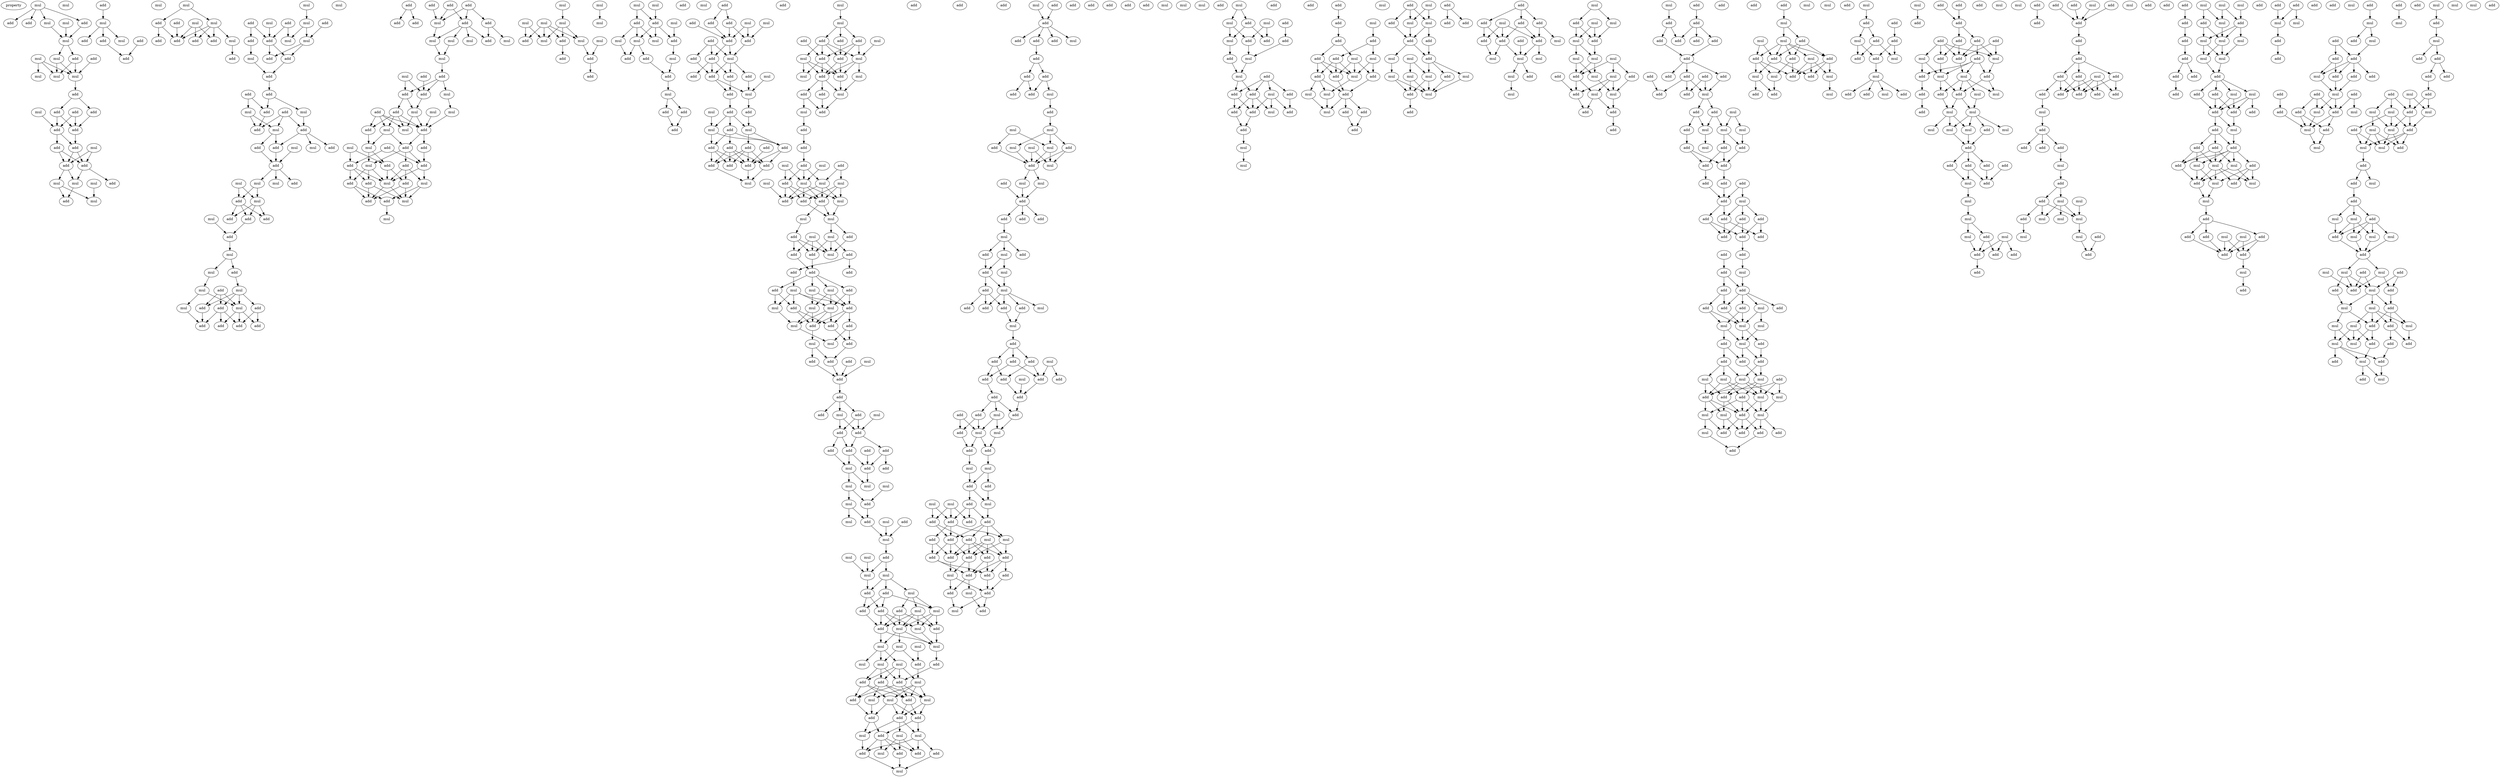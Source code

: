 digraph {
    node [fontcolor=black]
    property [mul=2,lf=1.9]
    0 [ label = mul ];
    1 [ label = add ];
    2 [ label = mul ];
    3 [ label = add ];
    4 [ label = add ];
    5 [ label = mul ];
    6 [ label = mul ];
    7 [ label = mul ];
    8 [ label = add ];
    9 [ label = mul ];
    10 [ label = add ];
    11 [ label = mul ];
    12 [ label = mul ];
    13 [ label = mul ];
    14 [ label = add ];
    15 [ label = add ];
    16 [ label = add ];
    17 [ label = add ];
    18 [ label = mul ];
    19 [ label = add ];
    20 [ label = add ];
    21 [ label = add ];
    22 [ label = add ];
    23 [ label = mul ];
    24 [ label = add ];
    25 [ label = add ];
    26 [ label = add ];
    27 [ label = mul ];
    28 [ label = mul ];
    29 [ label = mul ];
    30 [ label = mul ];
    31 [ label = add ];
    32 [ label = add ];
    33 [ label = mul ];
    34 [ label = mul ];
    35 [ label = mul ];
    36 [ label = add ];
    37 [ label = add ];
    38 [ label = add ];
    39 [ label = mul ];
    40 [ label = add ];
    41 [ label = mul ];
    42 [ label = add ];
    43 [ label = add ];
    44 [ label = mul ];
    45 [ label = mul ];
    46 [ label = add ];
    47 [ label = add ];
    48 [ label = mul ];
    49 [ label = add ];
    50 [ label = add ];
    51 [ label = add ];
    52 [ label = mul ];
    53 [ label = add ];
    54 [ label = mul ];
    55 [ label = add ];
    56 [ label = add ];
    57 [ label = mul ];
    58 [ label = mul ];
    59 [ label = add ];
    60 [ label = mul ];
    61 [ label = add ];
    62 [ label = mul ];
    63 [ label = add ];
    64 [ label = add ];
    65 [ label = add ];
    66 [ label = add ];
    67 [ label = add ];
    68 [ label = mul ];
    69 [ label = mul ];
    70 [ label = add ];
    71 [ label = mul ];
    72 [ label = add ];
    73 [ label = add ];
    74 [ label = add ];
    75 [ label = mul ];
    76 [ label = add ];
    77 [ label = add ];
    78 [ label = mul ];
    79 [ label = add ];
    80 [ label = mul ];
    81 [ label = add ];
    82 [ label = mul ];
    83 [ label = mul ];
    84 [ label = mul ];
    85 [ label = add ];
    86 [ label = add ];
    87 [ label = mul ];
    88 [ label = mul ];
    89 [ label = add ];
    90 [ label = add ];
    91 [ label = add ];
    92 [ label = add ];
    93 [ label = mul ];
    94 [ label = mul ];
    95 [ label = add ];
    96 [ label = mul ];
    97 [ label = add ];
    98 [ label = mul ];
    99 [ label = add ];
    100 [ label = add ];
    101 [ label = mul ];
    102 [ label = mul ];
    103 [ label = add ];
    104 [ label = add ];
    105 [ label = add ];
    106 [ label = add ];
    107 [ label = add ];
    108 [ label = add ];
    109 [ label = add ];
    110 [ label = add ];
    111 [ label = add ];
    112 [ label = add ];
    113 [ label = add ];
    114 [ label = add ];
    115 [ label = mul ];
    116 [ label = add ];
    117 [ label = mul ];
    118 [ label = add ];
    119 [ label = mul ];
    120 [ label = mul ];
    121 [ label = mul ];
    122 [ label = mul ];
    123 [ label = add ];
    124 [ label = mul ];
    125 [ label = add ];
    126 [ label = mul ];
    127 [ label = add ];
    128 [ label = add ];
    129 [ label = mul ];
    130 [ label = mul ];
    131 [ label = add ];
    132 [ label = add ];
    133 [ label = mul ];
    134 [ label = mul ];
    135 [ label = add ];
    136 [ label = mul ];
    137 [ label = add ];
    138 [ label = add ];
    139 [ label = mul ];
    140 [ label = add ];
    141 [ label = mul ];
    142 [ label = add ];
    143 [ label = add ];
    144 [ label = add ];
    145 [ label = mul ];
    146 [ label = add ];
    147 [ label = add ];
    148 [ label = add ];
    149 [ label = add ];
    150 [ label = mul ];
    151 [ label = mul ];
    152 [ label = add ];
    153 [ label = add ];
    154 [ label = mul ];
    155 [ label = add ];
    156 [ label = mul ];
    157 [ label = mul ];
    158 [ label = mul ];
    159 [ label = mul ];
    160 [ label = mul ];
    161 [ label = mul ];
    162 [ label = mul ];
    163 [ label = add ];
    164 [ label = add ];
    165 [ label = mul ];
    166 [ label = add ];
    167 [ label = add ];
    168 [ label = add ];
    169 [ label = mul ];
    170 [ label = mul ];
    171 [ label = mul ];
    172 [ label = mul ];
    173 [ label = add ];
    174 [ label = add ];
    175 [ label = mul ];
    176 [ label = mul ];
    177 [ label = add ];
    178 [ label = mul ];
    179 [ label = mul ];
    180 [ label = mul ];
    181 [ label = add ];
    182 [ label = add ];
    183 [ label = add ];
    184 [ label = mul ];
    185 [ label = add ];
    186 [ label = add ];
    187 [ label = mul ];
    188 [ label = add ];
    189 [ label = add ];
    190 [ label = add ];
    191 [ label = add ];
    192 [ label = mul ];
    193 [ label = add ];
    194 [ label = mul ];
    195 [ label = add ];
    196 [ label = add ];
    197 [ label = add ];
    198 [ label = add ];
    199 [ label = mul ];
    200 [ label = add ];
    201 [ label = add ];
    202 [ label = add ];
    203 [ label = mul ];
    204 [ label = add ];
    205 [ label = add ];
    206 [ label = add ];
    207 [ label = add ];
    208 [ label = mul ];
    209 [ label = add ];
    210 [ label = add ];
    211 [ label = mul ];
    212 [ label = add ];
    213 [ label = add ];
    214 [ label = mul ];
    215 [ label = mul ];
    216 [ label = add ];
    217 [ label = add ];
    218 [ label = add ];
    219 [ label = add ];
    220 [ label = add ];
    221 [ label = add ];
    222 [ label = add ];
    223 [ label = add ];
    224 [ label = add ];
    225 [ label = mul ];
    226 [ label = mul ];
    227 [ label = mul ];
    228 [ label = add ];
    229 [ label = add ];
    230 [ label = add ];
    231 [ label = add ];
    232 [ label = mul ];
    233 [ label = mul ];
    234 [ label = mul ];
    235 [ label = add ];
    236 [ label = add ];
    237 [ label = add ];
    238 [ label = mul ];
    239 [ label = add ];
    240 [ label = mul ];
    241 [ label = mul ];
    242 [ label = add ];
    243 [ label = add ];
    244 [ label = add ];
    245 [ label = mul ];
    246 [ label = add ];
    247 [ label = add ];
    248 [ label = add ];
    249 [ label = mul ];
    250 [ label = add ];
    251 [ label = mul ];
    252 [ label = add ];
    253 [ label = mul ];
    254 [ label = mul ];
    255 [ label = mul ];
    256 [ label = mul ];
    257 [ label = add ];
    258 [ label = mul ];
    259 [ label = add ];
    260 [ label = add ];
    261 [ label = mul ];
    262 [ label = mul ];
    263 [ label = add ];
    264 [ label = mul ];
    265 [ label = add ];
    266 [ label = mul ];
    267 [ label = add ];
    268 [ label = mul ];
    269 [ label = add ];
    270 [ label = add ];
    271 [ label = add ];
    272 [ label = add ];
    273 [ label = add ];
    274 [ label = add ];
    275 [ label = mul ];
    276 [ label = add ];
    277 [ label = mul ];
    278 [ label = mul ];
    279 [ label = mul ];
    280 [ label = mul ];
    281 [ label = mul ];
    282 [ label = add ];
    283 [ label = add ];
    284 [ label = mul ];
    285 [ label = add ];
    286 [ label = add ];
    287 [ label = add ];
    288 [ label = mul ];
    289 [ label = mul ];
    290 [ label = add ];
    291 [ label = add ];
    292 [ label = add ];
    293 [ label = add ];
    294 [ label = mul ];
    295 [ label = add ];
    296 [ label = add ];
    297 [ label = add ];
    298 [ label = add ];
    299 [ label = mul ];
    300 [ label = add ];
    301 [ label = mul ];
    302 [ label = add ];
    303 [ label = add ];
    304 [ label = add ];
    305 [ label = add ];
    306 [ label = add ];
    307 [ label = add ];
    308 [ label = add ];
    309 [ label = add ];
    310 [ label = mul ];
    311 [ label = add ];
    312 [ label = mul ];
    313 [ label = mul ];
    314 [ label = mul ];
    315 [ label = mul ];
    316 [ label = add ];
    317 [ label = mul ];
    318 [ label = mul ];
    319 [ label = add ];
    320 [ label = add ];
    321 [ label = mul ];
    322 [ label = mul ];
    323 [ label = add ];
    324 [ label = mul ];
    325 [ label = add ];
    326 [ label = mul ];
    327 [ label = mul ];
    328 [ label = mul ];
    329 [ label = add ];
    330 [ label = add ];
    331 [ label = mul ];
    332 [ label = mul ];
    333 [ label = add ];
    334 [ label = add ];
    335 [ label = add ];
    336 [ label = add ];
    337 [ label = mul ];
    338 [ label = add ];
    339 [ label = mul ];
    340 [ label = mul ];
    341 [ label = mul ];
    342 [ label = mul ];
    343 [ label = mul ];
    344 [ label = mul ];
    345 [ label = add ];
    346 [ label = mul ];
    347 [ label = mul ];
    348 [ label = add ];
    349 [ label = add ];
    350 [ label = add ];
    351 [ label = add ];
    352 [ label = mul ];
    353 [ label = mul ];
    354 [ label = add ];
    355 [ label = mul ];
    356 [ label = add ];
    357 [ label = mul ];
    358 [ label = add ];
    359 [ label = add ];
    360 [ label = add ];
    361 [ label = mul ];
    362 [ label = mul ];
    363 [ label = mul ];
    364 [ label = add ];
    365 [ label = add ];
    366 [ label = add ];
    367 [ label = add ];
    368 [ label = mul ];
    369 [ label = add ];
    370 [ label = mul ];
    371 [ label = mul ];
    372 [ label = add ];
    373 [ label = add ];
    374 [ label = add ];
    375 [ label = add ];
    376 [ label = add ];
    377 [ label = add ];
    378 [ label = add ];
    379 [ label = add ];
    380 [ label = add ];
    381 [ label = mul ];
    382 [ label = add ];
    383 [ label = add ];
    384 [ label = add ];
    385 [ label = add ];
    386 [ label = add ];
    387 [ label = mul ];
    388 [ label = add ];
    389 [ label = add ];
    390 [ label = mul ];
    391 [ label = mul ];
    392 [ label = mul ];
    393 [ label = add ];
    394 [ label = add ];
    395 [ label = mul ];
    396 [ label = mul ];
    397 [ label = mul ];
    398 [ label = add ];
    399 [ label = add ];
    400 [ label = mul ];
    401 [ label = mul ];
    402 [ label = add ];
    403 [ label = add ];
    404 [ label = add ];
    405 [ label = add ];
    406 [ label = mul ];
    407 [ label = mul ];
    408 [ label = mul ];
    409 [ label = add ];
    410 [ label = mul ];
    411 [ label = add ];
    412 [ label = add ];
    413 [ label = mul ];
    414 [ label = add ];
    415 [ label = mul ];
    416 [ label = mul ];
    417 [ label = add ];
    418 [ label = add ];
    419 [ label = add ];
    420 [ label = add ];
    421 [ label = mul ];
    422 [ label = add ];
    423 [ label = mul ];
    424 [ label = add ];
    425 [ label = add ];
    426 [ label = add ];
    427 [ label = add ];
    428 [ label = add ];
    429 [ label = mul ];
    430 [ label = add ];
    431 [ label = add ];
    432 [ label = add ];
    433 [ label = add ];
    434 [ label = add ];
    435 [ label = add ];
    436 [ label = add ];
    437 [ label = mul ];
    438 [ label = mul ];
    439 [ label = add ];
    440 [ label = mul ];
    441 [ label = add ];
    442 [ label = add ];
    443 [ label = mul ];
    444 [ label = mul ];
    445 [ label = mul ];
    446 [ label = add ];
    447 [ label = add ];
    448 [ label = add ];
    449 [ label = mul ];
    450 [ label = add ];
    451 [ label = mul ];
    452 [ label = mul ];
    453 [ label = add ];
    454 [ label = add ];
    455 [ label = add ];
    456 [ label = add ];
    457 [ label = add ];
    458 [ label = mul ];
    459 [ label = mul ];
    460 [ label = add ];
    461 [ label = add ];
    462 [ label = add ];
    463 [ label = add ];
    464 [ label = add ];
    465 [ label = add ];
    466 [ label = add ];
    467 [ label = add ];
    468 [ label = mul ];
    469 [ label = add ];
    470 [ label = add ];
    471 [ label = add ];
    472 [ label = add ];
    473 [ label = mul ];
    474 [ label = mul ];
    475 [ label = add ];
    476 [ label = mul ];
    477 [ label = mul ];
    478 [ label = mul ];
    479 [ label = add ];
    480 [ label = add ];
    481 [ label = add ];
    482 [ label = add ];
    483 [ label = add ];
    484 [ label = add ];
    485 [ label = mul ];
    486 [ label = add ];
    487 [ label = mul ];
    488 [ label = add ];
    489 [ label = mul ];
    490 [ label = add ];
    491 [ label = mul ];
    492 [ label = add ];
    493 [ label = add ];
    494 [ label = mul ];
    495 [ label = add ];
    496 [ label = add ];
    497 [ label = add ];
    498 [ label = add ];
    499 [ label = mul ];
    500 [ label = add ];
    501 [ label = mul ];
    502 [ label = add ];
    503 [ label = mul ];
    504 [ label = mul ];
    505 [ label = add ];
    506 [ label = add ];
    507 [ label = add ];
    508 [ label = mul ];
    509 [ label = mul ];
    510 [ label = add ];
    511 [ label = add ];
    512 [ label = mul ];
    513 [ label = add ];
    514 [ label = add ];
    515 [ label = add ];
    516 [ label = add ];
    517 [ label = mul ];
    518 [ label = mul ];
    519 [ label = add ];
    520 [ label = mul ];
    521 [ label = add ];
    522 [ label = add ];
    523 [ label = mul ];
    524 [ label = add ];
    525 [ label = mul ];
    526 [ label = mul ];
    527 [ label = add ];
    528 [ label = add ];
    529 [ label = add ];
    530 [ label = mul ];
    531 [ label = add ];
    532 [ label = mul ];
    533 [ label = mul ];
    534 [ label = add ];
    535 [ label = mul ];
    536 [ label = mul ];
    537 [ label = mul ];
    538 [ label = add ];
    539 [ label = mul ];
    540 [ label = add ];
    541 [ label = add ];
    542 [ label = add ];
    543 [ label = add ];
    544 [ label = add ];
    545 [ label = add ];
    546 [ label = mul ];
    547 [ label = add ];
    548 [ label = add ];
    549 [ label = add ];
    550 [ label = mul ];
    551 [ label = add ];
    552 [ label = add ];
    553 [ label = add ];
    554 [ label = mul ];
    555 [ label = mul ];
    556 [ label = mul ];
    557 [ label = mul ];
    558 [ label = add ];
    559 [ label = mul ];
    560 [ label = mul ];
    561 [ label = add ];
    562 [ label = mul ];
    563 [ label = mul ];
    564 [ label = mul ];
    565 [ label = add ];
    566 [ label = mul ];
    567 [ label = mul ];
    568 [ label = mul ];
    569 [ label = add ];
    570 [ label = mul ];
    571 [ label = mul ];
    572 [ label = add ];
    573 [ label = add ];
    574 [ label = add ];
    575 [ label = mul ];
    576 [ label = mul ];
    577 [ label = add ];
    578 [ label = add ];
    579 [ label = add ];
    580 [ label = mul ];
    581 [ label = add ];
    582 [ label = add ];
    583 [ label = add ];
    584 [ label = add ];
    585 [ label = add ];
    586 [ label = add ];
    587 [ label = add ];
    588 [ label = add ];
    589 [ label = add ];
    590 [ label = add ];
    591 [ label = add ];
    592 [ label = add ];
    593 [ label = add ];
    594 [ label = add ];
    595 [ label = add ];
    596 [ label = mul ];
    597 [ label = add ];
    598 [ label = add ];
    599 [ label = mul ];
    600 [ label = add ];
    601 [ label = mul ];
    602 [ label = add ];
    603 [ label = mul ];
    604 [ label = mul ];
    605 [ label = add ];
    606 [ label = add ];
    607 [ label = add ];
    608 [ label = mul ];
    609 [ label = add ];
    610 [ label = add ];
    611 [ label = add ];
    612 [ label = add ];
    613 [ label = add ];
    614 [ label = add ];
    615 [ label = mul ];
    616 [ label = add ];
    617 [ label = add ];
    618 [ label = add ];
    619 [ label = add ];
    620 [ label = add ];
    621 [ label = add ];
    622 [ label = add ];
    623 [ label = add ];
    624 [ label = add ];
    625 [ label = add ];
    626 [ label = mul ];
    627 [ label = add ];
    628 [ label = add ];
    629 [ label = add ];
    630 [ label = add ];
    631 [ label = add ];
    632 [ label = mul ];
    633 [ label = add ];
    634 [ label = add ];
    635 [ label = mul ];
    636 [ label = mul ];
    637 [ label = mul ];
    638 [ label = add ];
    639 [ label = mul ];
    640 [ label = add ];
    641 [ label = add ];
    642 [ label = add ];
    643 [ label = add ];
    644 [ label = mul ];
    645 [ label = mul ];
    646 [ label = add ];
    647 [ label = mul ];
    648 [ label = mul ];
    649 [ label = add ];
    650 [ label = add ];
    651 [ label = mul ];
    652 [ label = mul ];
    653 [ label = add ];
    654 [ label = mul ];
    655 [ label = add ];
    656 [ label = mul ];
    657 [ label = mul ];
    658 [ label = add ];
    659 [ label = add ];
    660 [ label = add ];
    661 [ label = mul ];
    662 [ label = add ];
    663 [ label = add ];
    664 [ label = add ];
    665 [ label = mul ];
    666 [ label = mul ];
    667 [ label = mul ];
    668 [ label = mul ];
    669 [ label = mul ];
    670 [ label = add ];
    671 [ label = add ];
    672 [ label = mul ];
    673 [ label = add ];
    674 [ label = add ];
    675 [ label = add ];
    676 [ label = mul ];
    677 [ label = add ];
    678 [ label = mul ];
    679 [ label = add ];
    680 [ label = mul ];
    681 [ label = add ];
    682 [ label = mul ];
    683 [ label = add ];
    684 [ label = add ];
    685 [ label = mul ];
    686 [ label = add ];
    687 [ label = add ];
    688 [ label = add ];
    689 [ label = mul ];
    690 [ label = add ];
    691 [ label = add ];
    692 [ label = mul ];
    693 [ label = add ];
    694 [ label = mul ];
    695 [ label = add ];
    696 [ label = add ];
    697 [ label = mul ];
    698 [ label = add ];
    699 [ label = mul ];
    700 [ label = add ];
    701 [ label = add ];
    702 [ label = add ];
    703 [ label = add ];
    704 [ label = add ];
    705 [ label = add ];
    706 [ label = add ];
    707 [ label = add ];
    708 [ label = mul ];
    709 [ label = add ];
    710 [ label = add ];
    711 [ label = mul ];
    712 [ label = add ];
    713 [ label = mul ];
    714 [ label = add ];
    715 [ label = add ];
    716 [ label = mul ];
    717 [ label = add ];
    718 [ label = add ];
    719 [ label = add ];
    720 [ label = mul ];
    721 [ label = mul ];
    722 [ label = mul ];
    723 [ label = mul ];
    724 [ label = add ];
    725 [ label = mul ];
    726 [ label = add ];
    727 [ label = mul ];
    728 [ label = mul ];
    729 [ label = mul ];
    730 [ label = add ];
    731 [ label = add ];
    732 [ label = add ];
    733 [ label = add ];
    734 [ label = add ];
    735 [ label = mul ];
    736 [ label = add ];
    737 [ label = mul ];
    738 [ label = add ];
    739 [ label = mul ];
    740 [ label = mul ];
    741 [ label = mul ];
    742 [ label = add ];
    743 [ label = mul ];
    744 [ label = add ];
    745 [ label = add ];
    746 [ label = add ];
    747 [ label = add ];
    748 [ label = mul ];
    749 [ label = add ];
    750 [ label = add ];
    751 [ label = add ];
    752 [ label = mul ];
    753 [ label = add ];
    754 [ label = add ];
    755 [ label = add ];
    756 [ label = add ];
    757 [ label = mul ];
    758 [ label = add ];
    759 [ label = add ];
    760 [ label = mul ];
    761 [ label = add ];
    762 [ label = add ];
    763 [ label = add ];
    764 [ label = add ];
    765 [ label = add ];
    766 [ label = add ];
    767 [ label = add ];
    768 [ label = add ];
    769 [ label = mul ];
    770 [ label = add ];
    771 [ label = add ];
    772 [ label = add ];
    773 [ label = add ];
    774 [ label = mul ];
    775 [ label = add ];
    776 [ label = add ];
    777 [ label = mul ];
    778 [ label = mul ];
    779 [ label = add ];
    780 [ label = add ];
    781 [ label = mul ];
    782 [ label = mul ];
    783 [ label = mul ];
    784 [ label = add ];
    785 [ label = mul ];
    786 [ label = mul ];
    787 [ label = add ];
    788 [ label = add ];
    789 [ label = add ];
    790 [ label = add ];
    791 [ label = add ];
    792 [ label = add ];
    793 [ label = add ];
    794 [ label = mul ];
    795 [ label = mul ];
    796 [ label = mul ];
    797 [ label = add ];
    798 [ label = add ];
    799 [ label = mul ];
    800 [ label = add ];
    801 [ label = mul ];
    802 [ label = mul ];
    803 [ label = mul ];
    804 [ label = mul ];
    805 [ label = mul ];
    806 [ label = add ];
    807 [ label = add ];
    808 [ label = add ];
    809 [ label = add ];
    810 [ label = mul ];
    811 [ label = mul ];
    812 [ label = add ];
    813 [ label = add ];
    814 [ label = add ];
    815 [ label = add ];
    816 [ label = mul ];
    817 [ label = add ];
    818 [ label = add ];
    819 [ label = add ];
    820 [ label = mul ];
    821 [ label = add ];
    822 [ label = add ];
    823 [ label = mul ];
    824 [ label = mul ];
    825 [ label = mul ];
    826 [ label = add ];
    827 [ label = mul ];
    828 [ label = add ];
    829 [ label = mul ];
    830 [ label = add ];
    831 [ label = add ];
    832 [ label = add ];
    833 [ label = add ];
    834 [ label = mul ];
    835 [ label = mul ];
    836 [ label = add ];
    837 [ label = add ];
    838 [ label = add ];
    839 [ label = add ];
    840 [ label = mul ];
    841 [ label = mul ];
    842 [ label = add ];
    843 [ label = mul ];
    844 [ label = add ];
    845 [ label = add ];
    846 [ label = add ];
    847 [ label = add ];
    848 [ label = mul ];
    849 [ label = add ];
    850 [ label = mul ];
    851 [ label = mul ];
    852 [ label = add ];
    853 [ label = add ];
    854 [ label = add ];
    855 [ label = mul ];
    856 [ label = add ];
    857 [ label = add ];
    858 [ label = add ];
    859 [ label = mul ];
    860 [ label = add ];
    861 [ label = add ];
    862 [ label = mul ];
    863 [ label = add ];
    864 [ label = add ];
    865 [ label = add ];
    866 [ label = mul ];
    867 [ label = add ];
    868 [ label = add ];
    869 [ label = mul ];
    870 [ label = add ];
    871 [ label = mul ];
    872 [ label = add ];
    873 [ label = add ];
    874 [ label = mul ];
    875 [ label = mul ];
    876 [ label = mul ];
    877 [ label = add ];
    878 [ label = mul ];
    879 [ label = add ];
    880 [ label = mul ];
    881 [ label = add ];
    882 [ label = add ];
    883 [ label = add ];
    884 [ label = add ];
    885 [ label = mul ];
    886 [ label = add ];
    887 [ label = add ];
    888 [ label = mul ];
    889 [ label = mul ];
    890 [ label = mul ];
    891 [ label = add ];
    892 [ label = mul ];
    893 [ label = add ];
    894 [ label = mul ];
    895 [ label = add ];
    896 [ label = mul ];
    897 [ label = mul ];
    898 [ label = add ];
    899 [ label = add ];
    900 [ label = add ];
    901 [ label = mul ];
    902 [ label = add ];
    903 [ label = add ];
    904 [ label = mul ];
    905 [ label = mul ];
    906 [ label = mul ];
    907 [ label = add ];
    908 [ label = mul ];
    909 [ label = mul ];
    910 [ label = add ];
    911 [ label = mul ];
    912 [ label = mul ];
    913 [ label = add ];
    914 [ label = mul ];
    915 [ label = add ];
    916 [ label = add ];
    917 [ label = mul ];
    918 [ label = add ];
    919 [ label = add ];
    920 [ label = mul ];
    921 [ label = mul ];
    922 [ label = add ];
    923 [ label = add ];
    924 [ label = mul ];
    925 [ label = add ];
    926 [ label = mul ];
    927 [ label = mul ];
    928 [ label = add ];
    929 [ label = mul ];
    930 [ label = add ];
    931 [ label = mul ];
    932 [ label = add ];
    933 [ label = mul ];
    934 [ label = add ];
    935 [ label = add ];
    936 [ label = mul ];
    937 [ label = add ];
    0 -> 1 [ name = 0 ];
    0 -> 2 [ name = 1 ];
    0 -> 3 [ name = 2 ];
    0 -> 4 [ name = 3 ];
    2 -> 6 [ name = 4 ];
    4 -> 6 [ name = 5 ];
    5 -> 6 [ name = 6 ];
    6 -> 7 [ name = 7 ];
    6 -> 10 [ name = 8 ];
    7 -> 11 [ name = 9 ];
    7 -> 13 [ name = 10 ];
    8 -> 13 [ name = 11 ];
    9 -> 11 [ name = 12 ];
    9 -> 12 [ name = 13 ];
    9 -> 13 [ name = 14 ];
    10 -> 11 [ name = 15 ];
    10 -> 13 [ name = 16 ];
    13 -> 14 [ name = 17 ];
    14 -> 15 [ name = 18 ];
    14 -> 16 [ name = 19 ];
    15 -> 19 [ name = 20 ];
    16 -> 19 [ name = 21 ];
    16 -> 20 [ name = 22 ];
    17 -> 19 [ name = 23 ];
    17 -> 20 [ name = 24 ];
    18 -> 20 [ name = 25 ];
    19 -> 22 [ name = 26 ];
    20 -> 21 [ name = 27 ];
    20 -> 22 [ name = 28 ];
    21 -> 24 [ name = 29 ];
    21 -> 25 [ name = 30 ];
    22 -> 24 [ name = 31 ];
    22 -> 25 [ name = 32 ];
    23 -> 24 [ name = 33 ];
    23 -> 25 [ name = 34 ];
    24 -> 28 [ name = 35 ];
    24 -> 30 [ name = 36 ];
    25 -> 26 [ name = 37 ];
    25 -> 28 [ name = 38 ];
    28 -> 32 [ name = 39 ];
    29 -> 33 [ name = 40 ];
    30 -> 32 [ name = 41 ];
    30 -> 33 [ name = 42 ];
    31 -> 34 [ name = 43 ];
    34 -> 36 [ name = 44 ];
    34 -> 38 [ name = 45 ];
    34 -> 39 [ name = 46 ];
    37 -> 40 [ name = 47 ];
    38 -> 40 [ name = 48 ];
    41 -> 43 [ name = 49 ];
    41 -> 45 [ name = 50 ];
    42 -> 47 [ name = 51 ];
    43 -> 46 [ name = 52 ];
    43 -> 47 [ name = 53 ];
    44 -> 47 [ name = 54 ];
    44 -> 49 [ name = 55 ];
    44 -> 50 [ name = 56 ];
    45 -> 47 [ name = 57 ];
    45 -> 48 [ name = 58 ];
    45 -> 49 [ name = 59 ];
    45 -> 50 [ name = 60 ];
    48 -> 51 [ name = 61 ];
    52 -> 54 [ name = 62 ];
    53 -> 58 [ name = 63 ];
    54 -> 58 [ name = 64 ];
    54 -> 60 [ name = 65 ];
    55 -> 59 [ name = 66 ];
    55 -> 60 [ name = 67 ];
    56 -> 59 [ name = 68 ];
    56 -> 61 [ name = 69 ];
    57 -> 59 [ name = 70 ];
    58 -> 63 [ name = 71 ];
    58 -> 64 [ name = 72 ];
    59 -> 63 [ name = 73 ];
    59 -> 64 [ name = 74 ];
    61 -> 62 [ name = 75 ];
    62 -> 65 [ name = 76 ];
    64 -> 65 [ name = 77 ];
    65 -> 67 [ name = 78 ];
    66 -> 69 [ name = 79 ];
    66 -> 72 [ name = 80 ];
    67 -> 71 [ name = 81 ];
    67 -> 72 [ name = 82 ];
    69 -> 74 [ name = 83 ];
    69 -> 75 [ name = 84 ];
    70 -> 73 [ name = 85 ];
    70 -> 74 [ name = 86 ];
    70 -> 75 [ name = 87 ];
    71 -> 73 [ name = 88 ];
    72 -> 74 [ name = 89 ];
    73 -> 77 [ name = 90 ];
    73 -> 79 [ name = 91 ];
    73 -> 80 [ name = 92 ];
    75 -> 76 [ name = 93 ];
    75 -> 77 [ name = 94 ];
    76 -> 81 [ name = 95 ];
    77 -> 81 [ name = 96 ];
    78 -> 81 [ name = 97 ];
    81 -> 83 [ name = 98 ];
    81 -> 84 [ name = 99 ];
    81 -> 85 [ name = 100 ];
    82 -> 86 [ name = 101 ];
    82 -> 87 [ name = 102 ];
    83 -> 86 [ name = 103 ];
    83 -> 87 [ name = 104 ];
    86 -> 89 [ name = 105 ];
    86 -> 90 [ name = 106 ];
    86 -> 91 [ name = 107 ];
    87 -> 89 [ name = 108 ];
    87 -> 90 [ name = 109 ];
    87 -> 91 [ name = 110 ];
    88 -> 92 [ name = 111 ];
    89 -> 92 [ name = 112 ];
    92 -> 93 [ name = 113 ];
    93 -> 94 [ name = 114 ];
    93 -> 95 [ name = 115 ];
    94 -> 98 [ name = 116 ];
    95 -> 96 [ name = 117 ];
    96 -> 99 [ name = 118 ];
    96 -> 100 [ name = 119 ];
    96 -> 102 [ name = 120 ];
    96 -> 103 [ name = 121 ];
    97 -> 100 [ name = 122 ];
    97 -> 102 [ name = 123 ];
    97 -> 103 [ name = 124 ];
    98 -> 101 [ name = 125 ];
    98 -> 102 [ name = 126 ];
    99 -> 104 [ name = 127 ];
    99 -> 107 [ name = 128 ];
    100 -> 106 [ name = 129 ];
    101 -> 106 [ name = 130 ];
    102 -> 104 [ name = 131 ];
    102 -> 105 [ name = 132 ];
    102 -> 107 [ name = 133 ];
    103 -> 104 [ name = 134 ];
    103 -> 105 [ name = 135 ];
    103 -> 106 [ name = 136 ];
    108 -> 109 [ name = 137 ];
    108 -> 110 [ name = 138 ];
    111 -> 115 [ name = 139 ];
    112 -> 114 [ name = 140 ];
    112 -> 115 [ name = 141 ];
    112 -> 116 [ name = 142 ];
    113 -> 115 [ name = 143 ];
    113 -> 116 [ name = 144 ];
    114 -> 118 [ name = 145 ];
    114 -> 120 [ name = 146 ];
    115 -> 121 [ name = 147 ];
    116 -> 117 [ name = 148 ];
    116 -> 118 [ name = 149 ];
    116 -> 119 [ name = 150 ];
    116 -> 121 [ name = 151 ];
    119 -> 122 [ name = 152 ];
    121 -> 122 [ name = 153 ];
    122 -> 123 [ name = 154 ];
    123 -> 126 [ name = 155 ];
    123 -> 127 [ name = 156 ];
    123 -> 128 [ name = 157 ];
    124 -> 127 [ name = 158 ];
    124 -> 128 [ name = 159 ];
    125 -> 128 [ name = 160 ];
    126 -> 130 [ name = 161 ];
    127 -> 132 [ name = 162 ];
    127 -> 133 [ name = 163 ];
    128 -> 133 [ name = 164 ];
    129 -> 135 [ name = 165 ];
    130 -> 135 [ name = 166 ];
    131 -> 134 [ name = 167 ];
    131 -> 135 [ name = 168 ];
    131 -> 136 [ name = 169 ];
    131 -> 137 [ name = 170 ];
    132 -> 134 [ name = 171 ];
    132 -> 135 [ name = 172 ];
    132 -> 136 [ name = 173 ];
    132 -> 137 [ name = 174 ];
    133 -> 135 [ name = 175 ];
    133 -> 136 [ name = 176 ];
    134 -> 141 [ name = 177 ];
    134 -> 142 [ name = 178 ];
    135 -> 138 [ name = 179 ];
    135 -> 142 [ name = 180 ];
    137 -> 141 [ name = 181 ];
    138 -> 144 [ name = 182 ];
    139 -> 146 [ name = 183 ];
    139 -> 147 [ name = 184 ];
    140 -> 144 [ name = 185 ];
    140 -> 147 [ name = 186 ];
    141 -> 145 [ name = 187 ];
    141 -> 146 [ name = 188 ];
    142 -> 143 [ name = 189 ];
    142 -> 144 [ name = 190 ];
    142 -> 145 [ name = 191 ];
    143 -> 149 [ name = 192 ];
    143 -> 150 [ name = 193 ];
    143 -> 151 [ name = 194 ];
    144 -> 150 [ name = 195 ];
    144 -> 151 [ name = 196 ];
    145 -> 148 [ name = 197 ];
    145 -> 151 [ name = 198 ];
    145 -> 152 [ name = 199 ];
    146 -> 149 [ name = 200 ];
    146 -> 151 [ name = 201 ];
    147 -> 148 [ name = 202 ];
    147 -> 151 [ name = 203 ];
    147 -> 152 [ name = 204 ];
    148 -> 153 [ name = 205 ];
    148 -> 155 [ name = 206 ];
    149 -> 153 [ name = 207 ];
    149 -> 154 [ name = 208 ];
    150 -> 154 [ name = 209 ];
    150 -> 155 [ name = 210 ];
    151 -> 153 [ name = 211 ];
    151 -> 154 [ name = 212 ];
    152 -> 153 [ name = 213 ];
    152 -> 154 [ name = 214 ];
    155 -> 156 [ name = 215 ];
    157 -> 159 [ name = 216 ];
    158 -> 161 [ name = 217 ];
    158 -> 164 [ name = 218 ];
    159 -> 161 [ name = 219 ];
    159 -> 163 [ name = 220 ];
    159 -> 165 [ name = 221 ];
    160 -> 161 [ name = 222 ];
    160 -> 163 [ name = 223 ];
    160 -> 164 [ name = 224 ];
    160 -> 165 [ name = 225 ];
    162 -> 167 [ name = 226 ];
    163 -> 166 [ name = 227 ];
    165 -> 167 [ name = 228 ];
    167 -> 168 [ name = 229 ];
    169 -> 170 [ name = 230 ];
    171 -> 173 [ name = 231 ];
    171 -> 174 [ name = 232 ];
    172 -> 174 [ name = 233 ];
    173 -> 176 [ name = 234 ];
    173 -> 178 [ name = 235 ];
    173 -> 179 [ name = 236 ];
    174 -> 176 [ name = 237 ];
    174 -> 177 [ name = 238 ];
    174 -> 178 [ name = 239 ];
    175 -> 177 [ name = 240 ];
    176 -> 181 [ name = 241 ];
    176 -> 182 [ name = 242 ];
    177 -> 180 [ name = 243 ];
    179 -> 181 [ name = 244 ];
    180 -> 183 [ name = 245 ];
    182 -> 183 [ name = 246 ];
    183 -> 184 [ name = 247 ];
    184 -> 186 [ name = 248 ];
    184 -> 188 [ name = 249 ];
    186 -> 189 [ name = 250 ];
    188 -> 189 [ name = 251 ];
    190 -> 191 [ name = 252 ];
    190 -> 193 [ name = 253 ];
    191 -> 197 [ name = 254 ];
    191 -> 198 [ name = 255 ];
    192 -> 197 [ name = 256 ];
    192 -> 198 [ name = 257 ];
    193 -> 198 [ name = 258 ];
    194 -> 197 [ name = 259 ];
    195 -> 198 [ name = 260 ];
    196 -> 199 [ name = 261 ];
    196 -> 200 [ name = 262 ];
    196 -> 201 [ name = 263 ];
    197 -> 199 [ name = 264 ];
    198 -> 199 [ name = 265 ];
    198 -> 201 [ name = 266 ];
    199 -> 202 [ name = 267 ];
    199 -> 204 [ name = 268 ];
    199 -> 206 [ name = 269 ];
    200 -> 204 [ name = 270 ];
    201 -> 202 [ name = 271 ];
    201 -> 204 [ name = 272 ];
    201 -> 205 [ name = 273 ];
    202 -> 207 [ name = 274 ];
    203 -> 208 [ name = 275 ];
    204 -> 207 [ name = 276 ];
    204 -> 208 [ name = 277 ];
    206 -> 208 [ name = 278 ];
    207 -> 210 [ name = 279 ];
    208 -> 209 [ name = 280 ];
    209 -> 214 [ name = 281 ];
    210 -> 213 [ name = 282 ];
    210 -> 214 [ name = 283 ];
    210 -> 215 [ name = 284 ];
    211 -> 215 [ name = 285 ];
    213 -> 216 [ name = 286 ];
    213 -> 217 [ name = 287 ];
    213 -> 219 [ name = 288 ];
    214 -> 218 [ name = 289 ];
    214 -> 219 [ name = 290 ];
    215 -> 217 [ name = 291 ];
    215 -> 219 [ name = 292 ];
    216 -> 221 [ name = 293 ];
    216 -> 222 [ name = 294 ];
    216 -> 223 [ name = 295 ];
    216 -> 224 [ name = 296 ];
    217 -> 221 [ name = 297 ];
    217 -> 222 [ name = 298 ];
    217 -> 223 [ name = 299 ];
    218 -> 221 [ name = 300 ];
    218 -> 222 [ name = 301 ];
    218 -> 223 [ name = 302 ];
    218 -> 224 [ name = 303 ];
    219 -> 223 [ name = 304 ];
    219 -> 224 [ name = 305 ];
    220 -> 223 [ name = 306 ];
    222 -> 225 [ name = 307 ];
    223 -> 225 [ name = 308 ];
    224 -> 225 [ name = 309 ];
    226 -> 227 [ name = 310 ];
    227 -> 228 [ name = 311 ];
    227 -> 229 [ name = 312 ];
    227 -> 231 [ name = 313 ];
    228 -> 233 [ name = 314 ];
    228 -> 235 [ name = 315 ];
    228 -> 236 [ name = 316 ];
    229 -> 233 [ name = 317 ];
    229 -> 234 [ name = 318 ];
    229 -> 235 [ name = 319 ];
    229 -> 236 [ name = 320 ];
    230 -> 235 [ name = 321 ];
    231 -> 236 [ name = 322 ];
    232 -> 233 [ name = 323 ];
    233 -> 237 [ name = 324 ];
    233 -> 239 [ name = 325 ];
    233 -> 240 [ name = 326 ];
    234 -> 237 [ name = 327 ];
    234 -> 238 [ name = 328 ];
    234 -> 239 [ name = 329 ];
    235 -> 237 [ name = 330 ];
    235 -> 238 [ name = 331 ];
    235 -> 239 [ name = 332 ];
    236 -> 237 [ name = 333 ];
    236 -> 239 [ name = 334 ];
    237 -> 241 [ name = 335 ];
    239 -> 241 [ name = 336 ];
    239 -> 242 [ name = 337 ];
    239 -> 243 [ name = 338 ];
    240 -> 241 [ name = 339 ];
    241 -> 244 [ name = 340 ];
    242 -> 244 [ name = 341 ];
    242 -> 245 [ name = 342 ];
    243 -> 244 [ name = 343 ];
    245 -> 246 [ name = 344 ];
    246 -> 247 [ name = 345 ];
    247 -> 248 [ name = 346 ];
    248 -> 252 [ name = 347 ];
    248 -> 255 [ name = 348 ];
    248 -> 256 [ name = 349 ];
    249 -> 252 [ name = 350 ];
    249 -> 255 [ name = 351 ];
    250 -> 253 [ name = 352 ];
    250 -> 256 [ name = 353 ];
    251 -> 255 [ name = 354 ];
    252 -> 257 [ name = 355 ];
    252 -> 259 [ name = 356 ];
    252 -> 260 [ name = 357 ];
    253 -> 257 [ name = 358 ];
    253 -> 258 [ name = 359 ];
    253 -> 260 [ name = 360 ];
    254 -> 259 [ name = 361 ];
    255 -> 257 [ name = 362 ];
    255 -> 258 [ name = 363 ];
    255 -> 259 [ name = 364 ];
    255 -> 260 [ name = 365 ];
    256 -> 257 [ name = 366 ];
    256 -> 258 [ name = 367 ];
    256 -> 259 [ name = 368 ];
    257 -> 261 [ name = 369 ];
    257 -> 262 [ name = 370 ];
    258 -> 262 [ name = 371 ];
    260 -> 262 [ name = 372 ];
    261 -> 263 [ name = 373 ];
    262 -> 265 [ name = 374 ];
    262 -> 266 [ name = 375 ];
    263 -> 267 [ name = 376 ];
    263 -> 268 [ name = 377 ];
    263 -> 269 [ name = 378 ];
    264 -> 267 [ name = 379 ];
    264 -> 268 [ name = 380 ];
    264 -> 269 [ name = 381 ];
    265 -> 268 [ name = 382 ];
    266 -> 267 [ name = 383 ];
    266 -> 268 [ name = 384 ];
    266 -> 270 [ name = 385 ];
    267 -> 273 [ name = 386 ];
    269 -> 273 [ name = 387 ];
    270 -> 271 [ name = 388 ];
    270 -> 272 [ name = 389 ];
    272 -> 275 [ name = 390 ];
    273 -> 274 [ name = 391 ];
    273 -> 276 [ name = 392 ];
    273 -> 277 [ name = 393 ];
    273 -> 278 [ name = 394 ];
    274 -> 281 [ name = 395 ];
    274 -> 283 [ name = 396 ];
    275 -> 280 [ name = 397 ];
    275 -> 281 [ name = 398 ];
    275 -> 282 [ name = 399 ];
    275 -> 283 [ name = 400 ];
    276 -> 280 [ name = 401 ];
    276 -> 282 [ name = 402 ];
    277 -> 279 [ name = 403 ];
    277 -> 281 [ name = 404 ];
    277 -> 283 [ name = 405 ];
    278 -> 279 [ name = 406 ];
    278 -> 283 [ name = 407 ];
    279 -> 284 [ name = 408 ];
    279 -> 286 [ name = 409 ];
    280 -> 284 [ name = 410 ];
    281 -> 284 [ name = 411 ];
    281 -> 285 [ name = 412 ];
    281 -> 286 [ name = 413 ];
    282 -> 285 [ name = 414 ];
    282 -> 286 [ name = 415 ];
    283 -> 285 [ name = 416 ];
    283 -> 286 [ name = 417 ];
    283 -> 287 [ name = 418 ];
    284 -> 288 [ name = 419 ];
    285 -> 290 [ name = 420 ];
    286 -> 289 [ name = 421 ];
    287 -> 288 [ name = 422 ];
    287 -> 290 [ name = 423 ];
    289 -> 291 [ name = 424 ];
    289 -> 293 [ name = 425 ];
    290 -> 293 [ name = 426 ];
    291 -> 296 [ name = 427 ];
    292 -> 296 [ name = 428 ];
    293 -> 296 [ name = 429 ];
    294 -> 296 [ name = 430 ];
    296 -> 297 [ name = 431 ];
    297 -> 298 [ name = 432 ];
    297 -> 300 [ name = 433 ];
    297 -> 301 [ name = 434 ];
    299 -> 304 [ name = 435 ];
    300 -> 303 [ name = 436 ];
    300 -> 304 [ name = 437 ];
    301 -> 303 [ name = 438 ];
    301 -> 304 [ name = 439 ];
    303 -> 305 [ name = 440 ];
    303 -> 306 [ name = 441 ];
    304 -> 305 [ name = 442 ];
    304 -> 307 [ name = 443 ];
    305 -> 310 [ name = 444 ];
    305 -> 311 [ name = 445 ];
    306 -> 310 [ name = 446 ];
    307 -> 309 [ name = 447 ];
    307 -> 311 [ name = 448 ];
    308 -> 311 [ name = 449 ];
    310 -> 312 [ name = 450 ];
    310 -> 314 [ name = 451 ];
    311 -> 314 [ name = 452 ];
    312 -> 315 [ name = 453 ];
    312 -> 316 [ name = 454 ];
    313 -> 316 [ name = 455 ];
    315 -> 318 [ name = 456 ];
    315 -> 320 [ name = 457 ];
    316 -> 320 [ name = 458 ];
    317 -> 321 [ name = 459 ];
    319 -> 321 [ name = 460 ];
    320 -> 321 [ name = 461 ];
    321 -> 323 [ name = 462 ];
    322 -> 327 [ name = 463 ];
    323 -> 326 [ name = 464 ];
    323 -> 327 [ name = 465 ];
    324 -> 327 [ name = 466 ];
    326 -> 328 [ name = 467 ];
    326 -> 329 [ name = 468 ];
    326 -> 330 [ name = 469 ];
    327 -> 330 [ name = 470 ];
    328 -> 331 [ name = 471 ];
    328 -> 332 [ name = 472 ];
    328 -> 335 [ name = 473 ];
    329 -> 332 [ name = 474 ];
    329 -> 333 [ name = 475 ];
    329 -> 334 [ name = 476 ];
    330 -> 333 [ name = 477 ];
    330 -> 334 [ name = 478 ];
    331 -> 336 [ name = 479 ];
    331 -> 337 [ name = 480 ];
    331 -> 338 [ name = 481 ];
    331 -> 339 [ name = 482 ];
    332 -> 337 [ name = 483 ];
    332 -> 338 [ name = 484 ];
    332 -> 339 [ name = 485 ];
    333 -> 336 [ name = 486 ];
    334 -> 336 [ name = 487 ];
    334 -> 337 [ name = 488 ];
    334 -> 339 [ name = 489 ];
    335 -> 336 [ name = 490 ];
    335 -> 337 [ name = 491 ];
    335 -> 338 [ name = 492 ];
    336 -> 340 [ name = 493 ];
    336 -> 343 [ name = 494 ];
    337 -> 340 [ name = 495 ];
    337 -> 341 [ name = 496 ];
    337 -> 343 [ name = 497 ];
    338 -> 343 [ name = 498 ];
    339 -> 343 [ name = 499 ];
    340 -> 344 [ name = 500 ];
    340 -> 346 [ name = 501 ];
    340 -> 347 [ name = 502 ];
    341 -> 344 [ name = 503 ];
    341 -> 348 [ name = 504 ];
    342 -> 348 [ name = 505 ];
    343 -> 345 [ name = 506 ];
    344 -> 349 [ name = 507 ];
    344 -> 350 [ name = 508 ];
    344 -> 351 [ name = 509 ];
    345 -> 351 [ name = 510 ];
    347 -> 349 [ name = 511 ];
    347 -> 350 [ name = 512 ];
    347 -> 351 [ name = 513 ];
    347 -> 352 [ name = 514 ];
    348 -> 352 [ name = 515 ];
    349 -> 353 [ name = 516 ];
    349 -> 354 [ name = 517 ];
    349 -> 356 [ name = 518 ];
    350 -> 354 [ name = 519 ];
    350 -> 355 [ name = 520 ];
    350 -> 356 [ name = 521 ];
    350 -> 357 [ name = 522 ];
    351 -> 354 [ name = 523 ];
    351 -> 355 [ name = 524 ];
    351 -> 356 [ name = 525 ];
    352 -> 353 [ name = 526 ];
    352 -> 354 [ name = 527 ];
    352 -> 355 [ name = 528 ];
    352 -> 357 [ name = 529 ];
    353 -> 358 [ name = 530 ];
    353 -> 359 [ name = 531 ];
    353 -> 360 [ name = 532 ];
    354 -> 358 [ name = 533 ];
    354 -> 359 [ name = 534 ];
    355 -> 358 [ name = 535 ];
    355 -> 359 [ name = 536 ];
    356 -> 360 [ name = 537 ];
    357 -> 360 [ name = 538 ];
    358 -> 362 [ name = 539 ];
    358 -> 364 [ name = 540 ];
    359 -> 361 [ name = 541 ];
    359 -> 362 [ name = 542 ];
    359 -> 363 [ name = 543 ];
    360 -> 361 [ name = 544 ];
    360 -> 364 [ name = 545 ];
    361 -> 369 [ name = 546 ];
    362 -> 365 [ name = 547 ];
    362 -> 366 [ name = 548 ];
    362 -> 369 [ name = 549 ];
    363 -> 366 [ name = 550 ];
    363 -> 367 [ name = 551 ];
    363 -> 368 [ name = 552 ];
    364 -> 366 [ name = 553 ];
    364 -> 367 [ name = 554 ];
    364 -> 368 [ name = 555 ];
    364 -> 369 [ name = 556 ];
    365 -> 370 [ name = 557 ];
    367 -> 370 [ name = 558 ];
    369 -> 370 [ name = 559 ];
    371 -> 376 [ name = 560 ];
    374 -> 376 [ name = 561 ];
    376 -> 378 [ name = 562 ];
    376 -> 379 [ name = 563 ];
    376 -> 380 [ name = 564 ];
    376 -> 381 [ name = 565 ];
    379 -> 382 [ name = 566 ];
    382 -> 383 [ name = 567 ];
    382 -> 384 [ name = 568 ];
    383 -> 386 [ name = 569 ];
    383 -> 387 [ name = 570 ];
    384 -> 386 [ name = 571 ];
    384 -> 388 [ name = 572 ];
    387 -> 389 [ name = 573 ];
    389 -> 390 [ name = 574 ];
    390 -> 392 [ name = 575 ];
    390 -> 394 [ name = 576 ];
    390 -> 396 [ name = 577 ];
    391 -> 393 [ name = 578 ];
    391 -> 396 [ name = 579 ];
    392 -> 398 [ name = 580 ];
    393 -> 398 [ name = 581 ];
    394 -> 397 [ name = 582 ];
    394 -> 398 [ name = 583 ];
    395 -> 397 [ name = 584 ];
    395 -> 398 [ name = 585 ];
    396 -> 397 [ name = 586 ];
    396 -> 398 [ name = 587 ];
    398 -> 400 [ name = 588 ];
    398 -> 401 [ name = 589 ];
    399 -> 402 [ name = 590 ];
    400 -> 402 [ name = 591 ];
    401 -> 402 [ name = 592 ];
    402 -> 403 [ name = 593 ];
    402 -> 404 [ name = 594 ];
    402 -> 405 [ name = 595 ];
    403 -> 408 [ name = 596 ];
    408 -> 409 [ name = 597 ];
    408 -> 410 [ name = 598 ];
    408 -> 411 [ name = 599 ];
    409 -> 412 [ name = 600 ];
    410 -> 412 [ name = 601 ];
    410 -> 413 [ name = 602 ];
    412 -> 414 [ name = 603 ];
    412 -> 415 [ name = 604 ];
    413 -> 415 [ name = 605 ];
    414 -> 417 [ name = 606 ];
    414 -> 418 [ name = 607 ];
    414 -> 420 [ name = 608 ];
    415 -> 416 [ name = 609 ];
    415 -> 417 [ name = 610 ];
    415 -> 419 [ name = 611 ];
    415 -> 420 [ name = 612 ];
    419 -> 421 [ name = 613 ];
    420 -> 421 [ name = 614 ];
    421 -> 422 [ name = 615 ];
    422 -> 424 [ name = 616 ];
    422 -> 425 [ name = 617 ];
    422 -> 426 [ name = 618 ];
    423 -> 427 [ name = 619 ];
    423 -> 431 [ name = 620 ];
    424 -> 427 [ name = 621 ];
    424 -> 430 [ name = 622 ];
    425 -> 427 [ name = 623 ];
    425 -> 428 [ name = 624 ];
    426 -> 428 [ name = 625 ];
    426 -> 430 [ name = 626 ];
    427 -> 432 [ name = 627 ];
    428 -> 433 [ name = 628 ];
    429 -> 432 [ name = 629 ];
    430 -> 432 [ name = 630 ];
    432 -> 435 [ name = 631 ];
    433 -> 434 [ name = 632 ];
    433 -> 435 [ name = 633 ];
    433 -> 437 [ name = 634 ];
    434 -> 438 [ name = 635 ];
    434 -> 439 [ name = 636 ];
    435 -> 440 [ name = 637 ];
    436 -> 438 [ name = 638 ];
    436 -> 439 [ name = 639 ];
    437 -> 438 [ name = 640 ];
    437 -> 440 [ name = 641 ];
    438 -> 441 [ name = 642 ];
    438 -> 442 [ name = 643 ];
    439 -> 442 [ name = 644 ];
    440 -> 441 [ name = 645 ];
    441 -> 445 [ name = 646 ];
    442 -> 443 [ name = 647 ];
    443 -> 448 [ name = 648 ];
    445 -> 446 [ name = 649 ];
    445 -> 448 [ name = 650 ];
    446 -> 449 [ name = 651 ];
    448 -> 449 [ name = 652 ];
    448 -> 450 [ name = 653 ];
    449 -> 456 [ name = 654 ];
    450 -> 454 [ name = 655 ];
    450 -> 455 [ name = 656 ];
    450 -> 456 [ name = 657 ];
    451 -> 453 [ name = 658 ];
    451 -> 454 [ name = 659 ];
    452 -> 453 [ name = 660 ];
    452 -> 454 [ name = 661 ];
    452 -> 455 [ name = 662 ];
    453 -> 457 [ name = 663 ];
    453 -> 460 [ name = 664 ];
    454 -> 457 [ name = 665 ];
    454 -> 458 [ name = 666 ];
    454 -> 461 [ name = 667 ];
    456 -> 457 [ name = 668 ];
    456 -> 458 [ name = 669 ];
    456 -> 459 [ name = 670 ];
    456 -> 460 [ name = 671 ];
    457 -> 462 [ name = 672 ];
    457 -> 463 [ name = 673 ];
    457 -> 465 [ name = 674 ];
    458 -> 464 [ name = 675 ];
    458 -> 465 [ name = 676 ];
    459 -> 462 [ name = 677 ];
    459 -> 464 [ name = 678 ];
    459 -> 465 [ name = 679 ];
    459 -> 466 [ name = 680 ];
    460 -> 462 [ name = 681 ];
    460 -> 464 [ name = 682 ];
    460 -> 465 [ name = 683 ];
    460 -> 466 [ name = 684 ];
    461 -> 462 [ name = 685 ];
    461 -> 463 [ name = 686 ];
    462 -> 468 [ name = 687 ];
    463 -> 467 [ name = 688 ];
    463 -> 470 [ name = 689 ];
    464 -> 467 [ name = 690 ];
    464 -> 469 [ name = 691 ];
    464 -> 470 [ name = 692 ];
    465 -> 467 [ name = 693 ];
    465 -> 468 [ name = 694 ];
    466 -> 467 [ name = 695 ];
    466 -> 470 [ name = 696 ];
    467 -> 472 [ name = 697 ];
    467 -> 473 [ name = 698 ];
    468 -> 471 [ name = 699 ];
    468 -> 472 [ name = 700 ];
    469 -> 471 [ name = 701 ];
    470 -> 471 [ name = 702 ];
    471 -> 474 [ name = 703 ];
    471 -> 475 [ name = 704 ];
    472 -> 474 [ name = 705 ];
    473 -> 475 [ name = 706 ];
    476 -> 477 [ name = 707 ];
    476 -> 479 [ name = 708 ];
    477 -> 484 [ name = 709 ];
    477 -> 485 [ name = 710 ];
    478 -> 481 [ name = 711 ];
    478 -> 484 [ name = 712 ];
    479 -> 481 [ name = 713 ];
    479 -> 485 [ name = 714 ];
    480 -> 482 [ name = 715 ];
    482 -> 487 [ name = 716 ];
    484 -> 487 [ name = 717 ];
    485 -> 486 [ name = 718 ];
    486 -> 489 [ name = 719 ];
    487 -> 489 [ name = 720 ];
    488 -> 490 [ name = 721 ];
    488 -> 491 [ name = 722 ];
    488 -> 492 [ name = 723 ];
    488 -> 493 [ name = 724 ];
    489 -> 492 [ name = 725 ];
    489 -> 493 [ name = 726 ];
    490 -> 496 [ name = 727 ];
    491 -> 494 [ name = 728 ];
    491 -> 495 [ name = 729 ];
    491 -> 496 [ name = 730 ];
    492 -> 495 [ name = 731 ];
    492 -> 497 [ name = 732 ];
    493 -> 494 [ name = 733 ];
    493 -> 495 [ name = 734 ];
    493 -> 497 [ name = 735 ];
    495 -> 498 [ name = 736 ];
    497 -> 498 [ name = 737 ];
    498 -> 499 [ name = 738 ];
    499 -> 501 [ name = 739 ];
    502 -> 505 [ name = 740 ];
    504 -> 507 [ name = 741 ];
    505 -> 506 [ name = 742 ];
    506 -> 508 [ name = 743 ];
    506 -> 511 [ name = 744 ];
    507 -> 509 [ name = 745 ];
    507 -> 510 [ name = 746 ];
    508 -> 512 [ name = 747 ];
    508 -> 513 [ name = 748 ];
    508 -> 515 [ name = 749 ];
    509 -> 512 [ name = 750 ];
    509 -> 513 [ name = 751 ];
    510 -> 512 [ name = 752 ];
    510 -> 514 [ name = 753 ];
    510 -> 515 [ name = 754 ];
    511 -> 512 [ name = 755 ];
    511 -> 514 [ name = 756 ];
    511 -> 515 [ name = 757 ];
    512 -> 518 [ name = 758 ];
    513 -> 516 [ name = 759 ];
    514 -> 516 [ name = 760 ];
    514 -> 517 [ name = 761 ];
    514 -> 518 [ name = 762 ];
    515 -> 516 [ name = 763 ];
    516 -> 519 [ name = 764 ];
    516 -> 520 [ name = 765 ];
    516 -> 521 [ name = 766 ];
    517 -> 520 [ name = 767 ];
    518 -> 520 [ name = 768 ];
    519 -> 522 [ name = 769 ];
    521 -> 522 [ name = 770 ];
    523 -> 525 [ name = 771 ];
    523 -> 526 [ name = 772 ];
    524 -> 525 [ name = 773 ];
    524 -> 526 [ name = 774 ];
    524 -> 527 [ name = 775 ];
    525 -> 528 [ name = 776 ];
    525 -> 529 [ name = 777 ];
    526 -> 528 [ name = 778 ];
    527 -> 528 [ name = 779 ];
    528 -> 530 [ name = 780 ];
    528 -> 531 [ name = 781 ];
    529 -> 531 [ name = 782 ];
    530 -> 537 [ name = 783 ];
    531 -> 533 [ name = 784 ];
    531 -> 534 [ name = 785 ];
    531 -> 536 [ name = 786 ];
    532 -> 535 [ name = 787 ];
    532 -> 536 [ name = 788 ];
    533 -> 539 [ name = 789 ];
    534 -> 539 [ name = 790 ];
    535 -> 538 [ name = 791 ];
    535 -> 539 [ name = 792 ];
    536 -> 538 [ name = 793 ];
    536 -> 539 [ name = 794 ];
    537 -> 538 [ name = 795 ];
    537 -> 539 [ name = 796 ];
    538 -> 541 [ name = 797 ];
    540 -> 542 [ name = 798 ];
    540 -> 543 [ name = 799 ];
    544 -> 545 [ name = 800 ];
    544 -> 547 [ name = 801 ];
    544 -> 548 [ name = 802 ];
    545 -> 549 [ name = 803 ];
    545 -> 551 [ name = 804 ];
    546 -> 549 [ name = 805 ];
    546 -> 551 [ name = 806 ];
    546 -> 552 [ name = 807 ];
    547 -> 549 [ name = 808 ];
    547 -> 552 [ name = 809 ];
    548 -> 550 [ name = 810 ];
    548 -> 551 [ name = 811 ];
    549 -> 554 [ name = 812 ];
    549 -> 556 [ name = 813 ];
    551 -> 554 [ name = 814 ];
    551 -> 555 [ name = 815 ];
    552 -> 556 [ name = 816 ];
    553 -> 554 [ name = 817 ];
    554 -> 557 [ name = 818 ];
    554 -> 558 [ name = 819 ];
    557 -> 563 [ name = 820 ];
    559 -> 561 [ name = 821 ];
    559 -> 562 [ name = 822 ];
    560 -> 564 [ name = 823 ];
    560 -> 565 [ name = 824 ];
    561 -> 564 [ name = 825 ];
    561 -> 565 [ name = 826 ];
    562 -> 565 [ name = 827 ];
    564 -> 566 [ name = 828 ];
    564 -> 568 [ name = 829 ];
    565 -> 568 [ name = 830 ];
    566 -> 571 [ name = 831 ];
    566 -> 573 [ name = 832 ];
    567 -> 569 [ name = 833 ];
    567 -> 570 [ name = 834 ];
    567 -> 573 [ name = 835 ];
    568 -> 571 [ name = 836 ];
    568 -> 573 [ name = 837 ];
    569 -> 576 [ name = 838 ];
    570 -> 574 [ name = 839 ];
    570 -> 575 [ name = 840 ];
    570 -> 576 [ name = 841 ];
    571 -> 576 [ name = 842 ];
    572 -> 574 [ name = 843 ];
    573 -> 574 [ name = 844 ];
    573 -> 575 [ name = 845 ];
    574 -> 578 [ name = 846 ];
    575 -> 577 [ name = 847 ];
    575 -> 578 [ name = 848 ];
    576 -> 577 [ name = 849 ];
    577 -> 579 [ name = 850 ];
    580 -> 582 [ name = 851 ];
    581 -> 583 [ name = 852 ];
    582 -> 585 [ name = 853 ];
    582 -> 588 [ name = 854 ];
    583 -> 584 [ name = 855 ];
    583 -> 587 [ name = 856 ];
    583 -> 588 [ name = 857 ];
    585 -> 589 [ name = 858 ];
    587 -> 589 [ name = 859 ];
    589 -> 590 [ name = 860 ];
    589 -> 591 [ name = 861 ];
    589 -> 593 [ name = 862 ];
    590 -> 596 [ name = 863 ];
    592 -> 595 [ name = 864 ];
    592 -> 596 [ name = 865 ];
    593 -> 595 [ name = 866 ];
    593 -> 596 [ name = 867 ];
    593 -> 597 [ name = 868 ];
    594 -> 597 [ name = 869 ];
    596 -> 598 [ name = 870 ];
    596 -> 600 [ name = 871 ];
    598 -> 602 [ name = 872 ];
    598 -> 603 [ name = 873 ];
    599 -> 601 [ name = 874 ];
    599 -> 604 [ name = 875 ];
    600 -> 601 [ name = 876 ];
    600 -> 603 [ name = 877 ];
    601 -> 605 [ name = 878 ];
    601 -> 606 [ name = 879 ];
    602 -> 607 [ name = 880 ];
    603 -> 608 [ name = 881 ];
    604 -> 605 [ name = 882 ];
    605 -> 610 [ name = 883 ];
    606 -> 609 [ name = 884 ];
    606 -> 610 [ name = 885 ];
    607 -> 609 [ name = 886 ];
    607 -> 610 [ name = 887 ];
    609 -> 613 [ name = 888 ];
    610 -> 612 [ name = 889 ];
    611 -> 614 [ name = 890 ];
    611 -> 615 [ name = 891 ];
    612 -> 614 [ name = 892 ];
    613 -> 614 [ name = 893 ];
    614 -> 617 [ name = 894 ];
    614 -> 619 [ name = 895 ];
    615 -> 616 [ name = 896 ];
    615 -> 618 [ name = 897 ];
    615 -> 619 [ name = 898 ];
    616 -> 621 [ name = 899 ];
    616 -> 622 [ name = 900 ];
    617 -> 620 [ name = 901 ];
    617 -> 622 [ name = 902 ];
    618 -> 620 [ name = 903 ];
    618 -> 622 [ name = 904 ];
    619 -> 620 [ name = 905 ];
    619 -> 621 [ name = 906 ];
    622 -> 623 [ name = 907 ];
    623 -> 626 [ name = 908 ];
    625 -> 627 [ name = 909 ];
    626 -> 628 [ name = 910 ];
    627 -> 628 [ name = 911 ];
    627 -> 629 [ name = 912 ];
    628 -> 630 [ name = 913 ];
    628 -> 631 [ name = 914 ];
    628 -> 632 [ name = 915 ];
    628 -> 633 [ name = 916 ];
    629 -> 633 [ name = 917 ];
    629 -> 634 [ name = 918 ];
    631 -> 635 [ name = 919 ];
    631 -> 636 [ name = 920 ];
    632 -> 635 [ name = 921 ];
    632 -> 637 [ name = 922 ];
    633 -> 635 [ name = 923 ];
    634 -> 635 [ name = 924 ];
    634 -> 636 [ name = 925 ];
    635 -> 639 [ name = 926 ];
    635 -> 640 [ name = 927 ];
    636 -> 638 [ name = 928 ];
    636 -> 639 [ name = 929 ];
    637 -> 639 [ name = 930 ];
    638 -> 641 [ name = 931 ];
    638 -> 643 [ name = 932 ];
    639 -> 642 [ name = 933 ];
    639 -> 643 [ name = 934 ];
    640 -> 642 [ name = 935 ];
    641 -> 645 [ name = 936 ];
    641 -> 647 [ name = 937 ];
    641 -> 648 [ name = 938 ];
    642 -> 644 [ name = 939 ];
    642 -> 645 [ name = 940 ];
    643 -> 644 [ name = 941 ];
    644 -> 650 [ name = 942 ];
    644 -> 652 [ name = 943 ];
    644 -> 653 [ name = 944 ];
    645 -> 649 [ name = 945 ];
    645 -> 651 [ name = 946 ];
    645 -> 652 [ name = 947 ];
    645 -> 653 [ name = 948 ];
    646 -> 649 [ name = 949 ];
    646 -> 651 [ name = 950 ];
    646 -> 652 [ name = 951 ];
    647 -> 649 [ name = 952 ];
    647 -> 650 [ name = 953 ];
    647 -> 652 [ name = 954 ];
    648 -> 649 [ name = 955 ];
    648 -> 653 [ name = 956 ];
    649 -> 655 [ name = 957 ];
    649 -> 656 [ name = 958 ];
    649 -> 657 [ name = 959 ];
    650 -> 654 [ name = 960 ];
    650 -> 655 [ name = 961 ];
    650 -> 657 [ name = 962 ];
    651 -> 654 [ name = 963 ];
    652 -> 654 [ name = 964 ];
    652 -> 655 [ name = 965 ];
    653 -> 655 [ name = 966 ];
    653 -> 656 [ name = 967 ];
    654 -> 658 [ name = 968 ];
    654 -> 660 [ name = 969 ];
    654 -> 662 [ name = 970 ];
    655 -> 658 [ name = 971 ];
    655 -> 659 [ name = 972 ];
    655 -> 662 [ name = 973 ];
    656 -> 658 [ name = 974 ];
    656 -> 659 [ name = 975 ];
    657 -> 659 [ name = 976 ];
    657 -> 661 [ name = 977 ];
    661 -> 663 [ name = 978 ];
    662 -> 663 [ name = 979 ];
    664 -> 667 [ name = 980 ];
    667 -> 668 [ name = 981 ];
    667 -> 670 [ name = 982 ];
    668 -> 671 [ name = 983 ];
    668 -> 672 [ name = 984 ];
    668 -> 673 [ name = 985 ];
    668 -> 674 [ name = 986 ];
    668 -> 675 [ name = 987 ];
    669 -> 671 [ name = 988 ];
    669 -> 674 [ name = 989 ];
    670 -> 673 [ name = 990 ];
    670 -> 674 [ name = 991 ];
    670 -> 675 [ name = 992 ];
    671 -> 676 [ name = 993 ];
    671 -> 679 [ name = 994 ];
    671 -> 680 [ name = 995 ];
    672 -> 677 [ name = 996 ];
    672 -> 678 [ name = 997 ];
    672 -> 679 [ name = 998 ];
    673 -> 676 [ name = 999 ];
    673 -> 679 [ name = 1000 ];
    674 -> 677 [ name = 1001 ];
    674 -> 680 [ name = 1002 ];
    675 -> 677 [ name = 1003 ];
    675 -> 678 [ name = 1004 ];
    675 -> 679 [ name = 1005 ];
    676 -> 683 [ name = 1006 ];
    678 -> 682 [ name = 1007 ];
    680 -> 683 [ name = 1008 ];
    680 -> 684 [ name = 1009 ];
    685 -> 686 [ name = 1010 ];
    686 -> 689 [ name = 1011 ];
    686 -> 690 [ name = 1012 ];
    687 -> 688 [ name = 1013 ];
    688 -> 692 [ name = 1014 ];
    688 -> 693 [ name = 1015 ];
    689 -> 691 [ name = 1016 ];
    689 -> 693 [ name = 1017 ];
    690 -> 691 [ name = 1018 ];
    690 -> 692 [ name = 1019 ];
    693 -> 694 [ name = 1020 ];
    694 -> 695 [ name = 1021 ];
    694 -> 696 [ name = 1022 ];
    694 -> 697 [ name = 1023 ];
    694 -> 698 [ name = 1024 ];
    699 -> 700 [ name = 1025 ];
    701 -> 703 [ name = 1026 ];
    702 -> 703 [ name = 1027 ];
    703 -> 704 [ name = 1028 ];
    703 -> 706 [ name = 1029 ];
    704 -> 708 [ name = 1030 ];
    704 -> 710 [ name = 1031 ];
    704 -> 712 [ name = 1032 ];
    705 -> 708 [ name = 1033 ];
    705 -> 712 [ name = 1034 ];
    706 -> 709 [ name = 1035 ];
    706 -> 712 [ name = 1036 ];
    707 -> 708 [ name = 1037 ];
    707 -> 709 [ name = 1038 ];
    707 -> 711 [ name = 1039 ];
    707 -> 712 [ name = 1040 ];
    708 -> 715 [ name = 1041 ];
    709 -> 713 [ name = 1042 ];
    710 -> 713 [ name = 1043 ];
    710 -> 714 [ name = 1044 ];
    710 -> 715 [ name = 1045 ];
    710 -> 716 [ name = 1046 ];
    711 -> 713 [ name = 1047 ];
    711 -> 714 [ name = 1048 ];
    712 -> 716 [ name = 1049 ];
    713 -> 717 [ name = 1050 ];
    713 -> 718 [ name = 1051 ];
    714 -> 719 [ name = 1052 ];
    715 -> 717 [ name = 1053 ];
    715 -> 721 [ name = 1054 ];
    716 -> 717 [ name = 1055 ];
    716 -> 718 [ name = 1056 ];
    716 -> 720 [ name = 1057 ];
    716 -> 721 [ name = 1058 ];
    717 -> 722 [ name = 1059 ];
    717 -> 723 [ name = 1060 ];
    718 -> 722 [ name = 1061 ];
    719 -> 724 [ name = 1062 ];
    720 -> 723 [ name = 1063 ];
    722 -> 725 [ name = 1064 ];
    722 -> 727 [ name = 1065 ];
    722 -> 728 [ name = 1066 ];
    723 -> 725 [ name = 1067 ];
    723 -> 726 [ name = 1068 ];
    723 -> 728 [ name = 1069 ];
    723 -> 729 [ name = 1070 ];
    725 -> 730 [ name = 1071 ];
    726 -> 730 [ name = 1072 ];
    728 -> 730 [ name = 1073 ];
    730 -> 731 [ name = 1074 ];
    730 -> 732 [ name = 1075 ];
    730 -> 733 [ name = 1076 ];
    731 -> 735 [ name = 1077 ];
    731 -> 736 [ name = 1078 ];
    732 -> 735 [ name = 1079 ];
    733 -> 736 [ name = 1080 ];
    734 -> 736 [ name = 1081 ];
    735 -> 737 [ name = 1082 ];
    737 -> 739 [ name = 1083 ];
    739 -> 740 [ name = 1084 ];
    739 -> 742 [ name = 1085 ];
    740 -> 744 [ name = 1086 ];
    741 -> 744 [ name = 1087 ];
    741 -> 745 [ name = 1088 ];
    741 -> 746 [ name = 1089 ];
    742 -> 744 [ name = 1090 ];
    742 -> 745 [ name = 1091 ];
    744 -> 747 [ name = 1092 ];
    749 -> 754 [ name = 1093 ];
    750 -> 755 [ name = 1094 ];
    751 -> 755 [ name = 1095 ];
    752 -> 755 [ name = 1096 ];
    753 -> 755 [ name = 1097 ];
    755 -> 756 [ name = 1098 ];
    756 -> 758 [ name = 1099 ];
    758 -> 761 [ name = 1100 ];
    758 -> 762 [ name = 1101 ];
    758 -> 763 [ name = 1102 ];
    760 -> 764 [ name = 1103 ];
    760 -> 765 [ name = 1104 ];
    760 -> 767 [ name = 1105 ];
    760 -> 768 [ name = 1106 ];
    761 -> 765 [ name = 1107 ];
    761 -> 766 [ name = 1108 ];
    761 -> 767 [ name = 1109 ];
    762 -> 765 [ name = 1110 ];
    762 -> 767 [ name = 1111 ];
    762 -> 768 [ name = 1112 ];
    763 -> 764 [ name = 1113 ];
    763 -> 767 [ name = 1114 ];
    766 -> 769 [ name = 1115 ];
    769 -> 770 [ name = 1116 ];
    770 -> 771 [ name = 1117 ];
    770 -> 772 [ name = 1118 ];
    770 -> 773 [ name = 1119 ];
    773 -> 774 [ name = 1120 ];
    774 -> 775 [ name = 1121 ];
    775 -> 778 [ name = 1122 ];
    775 -> 779 [ name = 1123 ];
    777 -> 781 [ name = 1124 ];
    778 -> 781 [ name = 1125 ];
    778 -> 782 [ name = 1126 ];
    778 -> 783 [ name = 1127 ];
    779 -> 780 [ name = 1128 ];
    779 -> 781 [ name = 1129 ];
    779 -> 782 [ name = 1130 ];
    780 -> 786 [ name = 1131 ];
    781 -> 785 [ name = 1132 ];
    784 -> 787 [ name = 1133 ];
    785 -> 787 [ name = 1134 ];
    788 -> 789 [ name = 1135 ];
    789 -> 790 [ name = 1136 ];
    790 -> 791 [ name = 1137 ];
    791 -> 792 [ name = 1138 ];
    791 -> 793 [ name = 1139 ];
    792 -> 797 [ name = 1140 ];
    794 -> 799 [ name = 1141 ];
    794 -> 800 [ name = 1142 ];
    795 -> 800 [ name = 1143 ];
    796 -> 798 [ name = 1144 ];
    796 -> 799 [ name = 1145 ];
    798 -> 802 [ name = 1146 ];
    798 -> 803 [ name = 1147 ];
    799 -> 803 [ name = 1148 ];
    800 -> 801 [ name = 1149 ];
    800 -> 802 [ name = 1150 ];
    800 -> 803 [ name = 1151 ];
    801 -> 805 [ name = 1152 ];
    802 -> 804 [ name = 1153 ];
    802 -> 805 [ name = 1154 ];
    803 -> 804 [ name = 1155 ];
    803 -> 805 [ name = 1156 ];
    804 -> 806 [ name = 1157 ];
    805 -> 806 [ name = 1158 ];
    806 -> 807 [ name = 1159 ];
    806 -> 808 [ name = 1160 ];
    806 -> 810 [ name = 1161 ];
    806 -> 811 [ name = 1162 ];
    807 -> 812 [ name = 1163 ];
    808 -> 812 [ name = 1164 ];
    808 -> 814 [ name = 1165 ];
    810 -> 812 [ name = 1166 ];
    810 -> 814 [ name = 1167 ];
    811 -> 812 [ name = 1168 ];
    811 -> 813 [ name = 1169 ];
    811 -> 814 [ name = 1170 ];
    812 -> 815 [ name = 1171 ];
    812 -> 816 [ name = 1172 ];
    814 -> 816 [ name = 1173 ];
    815 -> 817 [ name = 1174 ];
    815 -> 818 [ name = 1175 ];
    815 -> 819 [ name = 1176 ];
    816 -> 819 [ name = 1177 ];
    817 -> 821 [ name = 1178 ];
    817 -> 823 [ name = 1179 ];
    817 -> 824 [ name = 1180 ];
    818 -> 820 [ name = 1181 ];
    818 -> 821 [ name = 1182 ];
    818 -> 823 [ name = 1183 ];
    819 -> 820 [ name = 1184 ];
    819 -> 821 [ name = 1185 ];
    819 -> 822 [ name = 1186 ];
    819 -> 823 [ name = 1187 ];
    819 -> 824 [ name = 1188 ];
    820 -> 825 [ name = 1189 ];
    820 -> 826 [ name = 1190 ];
    821 -> 826 [ name = 1191 ];
    822 -> 825 [ name = 1192 ];
    822 -> 827 [ name = 1193 ];
    822 -> 828 [ name = 1194 ];
    823 -> 825 [ name = 1195 ];
    823 -> 826 [ name = 1196 ];
    823 -> 827 [ name = 1197 ];
    823 -> 828 [ name = 1198 ];
    824 -> 826 [ name = 1199 ];
    824 -> 827 [ name = 1200 ];
    825 -> 829 [ name = 1201 ];
    826 -> 829 [ name = 1202 ];
    829 -> 830 [ name = 1203 ];
    830 -> 831 [ name = 1204 ];
    830 -> 832 [ name = 1205 ];
    830 -> 833 [ name = 1206 ];
    831 -> 837 [ name = 1207 ];
    832 -> 837 [ name = 1208 ];
    833 -> 836 [ name = 1209 ];
    833 -> 837 [ name = 1210 ];
    834 -> 836 [ name = 1211 ];
    834 -> 837 [ name = 1212 ];
    835 -> 836 [ name = 1213 ];
    835 -> 837 [ name = 1214 ];
    836 -> 840 [ name = 1215 ];
    838 -> 843 [ name = 1216 ];
    839 -> 841 [ name = 1217 ];
    839 -> 843 [ name = 1218 ];
    840 -> 842 [ name = 1219 ];
    843 -> 845 [ name = 1220 ];
    845 -> 846 [ name = 1221 ];
    849 -> 850 [ name = 1222 ];
    850 -> 851 [ name = 1223 ];
    850 -> 853 [ name = 1224 ];
    851 -> 856 [ name = 1225 ];
    852 -> 855 [ name = 1226 ];
    854 -> 856 [ name = 1227 ];
    854 -> 857 [ name = 1228 ];
    856 -> 858 [ name = 1229 ];
    856 -> 859 [ name = 1230 ];
    856 -> 860 [ name = 1231 ];
    856 -> 861 [ name = 1232 ];
    857 -> 859 [ name = 1233 ];
    857 -> 860 [ name = 1234 ];
    858 -> 862 [ name = 1235 ];
    859 -> 862 [ name = 1236 ];
    860 -> 862 [ name = 1237 ];
    862 -> 869 [ name = 1238 ];
    862 -> 870 [ name = 1239 ];
    863 -> 868 [ name = 1240 ];
    864 -> 867 [ name = 1241 ];
    864 -> 869 [ name = 1242 ];
    864 -> 870 [ name = 1243 ];
    865 -> 866 [ name = 1244 ];
    865 -> 870 [ name = 1245 ];
    867 -> 871 [ name = 1246 ];
    867 -> 872 [ name = 1247 ];
    868 -> 871 [ name = 1248 ];
    869 -> 871 [ name = 1249 ];
    870 -> 871 [ name = 1250 ];
    870 -> 872 [ name = 1251 ];
    871 -> 876 [ name = 1252 ];
    872 -> 876 [ name = 1253 ];
    874 -> 877 [ name = 1254 ];
    877 -> 878 [ name = 1255 ];
    878 -> 879 [ name = 1256 ];
    878 -> 881 [ name = 1257 ];
    881 -> 882 [ name = 1258 ];
    881 -> 883 [ name = 1259 ];
    882 -> 886 [ name = 1260 ];
    884 -> 887 [ name = 1261 ];
    884 -> 888 [ name = 1262 ];
    884 -> 890 [ name = 1263 ];
    885 -> 887 [ name = 1264 ];
    885 -> 889 [ name = 1265 ];
    886 -> 887 [ name = 1266 ];
    886 -> 889 [ name = 1267 ];
    887 -> 893 [ name = 1268 ];
    887 -> 894 [ name = 1269 ];
    888 -> 891 [ name = 1270 ];
    888 -> 893 [ name = 1271 ];
    888 -> 894 [ name = 1272 ];
    889 -> 893 [ name = 1273 ];
    890 -> 892 [ name = 1274 ];
    890 -> 894 [ name = 1275 ];
    891 -> 896 [ name = 1276 ];
    891 -> 897 [ name = 1277 ];
    892 -> 895 [ name = 1278 ];
    892 -> 896 [ name = 1279 ];
    892 -> 897 [ name = 1280 ];
    893 -> 895 [ name = 1281 ];
    893 -> 896 [ name = 1282 ];
    893 -> 897 [ name = 1283 ];
    894 -> 895 [ name = 1284 ];
    894 -> 897 [ name = 1285 ];
    896 -> 898 [ name = 1286 ];
    898 -> 900 [ name = 1287 ];
    898 -> 901 [ name = 1288 ];
    900 -> 902 [ name = 1289 ];
    902 -> 903 [ name = 1290 ];
    902 -> 904 [ name = 1291 ];
    902 -> 905 [ name = 1292 ];
    903 -> 906 [ name = 1293 ];
    903 -> 907 [ name = 1294 ];
    903 -> 908 [ name = 1295 ];
    903 -> 909 [ name = 1296 ];
    904 -> 907 [ name = 1297 ];
    905 -> 906 [ name = 1298 ];
    905 -> 907 [ name = 1299 ];
    905 -> 909 [ name = 1300 ];
    906 -> 910 [ name = 1301 ];
    907 -> 910 [ name = 1302 ];
    908 -> 910 [ name = 1303 ];
    909 -> 910 [ name = 1304 ];
    910 -> 912 [ name = 1305 ];
    910 -> 914 [ name = 1306 ];
    911 -> 916 [ name = 1307 ];
    912 -> 916 [ name = 1308 ];
    912 -> 917 [ name = 1309 ];
    912 -> 919 [ name = 1310 ];
    913 -> 916 [ name = 1311 ];
    913 -> 917 [ name = 1312 ];
    914 -> 916 [ name = 1313 ];
    914 -> 918 [ name = 1314 ];
    915 -> 917 [ name = 1315 ];
    915 -> 918 [ name = 1316 ];
    917 -> 920 [ name = 1317 ];
    917 -> 921 [ name = 1318 ];
    917 -> 922 [ name = 1319 ];
    918 -> 922 [ name = 1320 ];
    919 -> 921 [ name = 1321 ];
    920 -> 923 [ name = 1322 ];
    920 -> 924 [ name = 1323 ];
    920 -> 925 [ name = 1324 ];
    920 -> 927 [ name = 1325 ];
    921 -> 925 [ name = 1326 ];
    921 -> 926 [ name = 1327 ];
    922 -> 923 [ name = 1328 ];
    922 -> 924 [ name = 1329 ];
    922 -> 925 [ name = 1330 ];
    923 -> 928 [ name = 1331 ];
    923 -> 930 [ name = 1332 ];
    924 -> 928 [ name = 1333 ];
    925 -> 931 [ name = 1334 ];
    925 -> 932 [ name = 1335 ];
    926 -> 929 [ name = 1336 ];
    926 -> 931 [ name = 1337 ];
    927 -> 929 [ name = 1338 ];
    927 -> 931 [ name = 1339 ];
    927 -> 932 [ name = 1340 ];
    929 -> 933 [ name = 1341 ];
    929 -> 934 [ name = 1342 ];
    929 -> 935 [ name = 1343 ];
    930 -> 934 [ name = 1344 ];
    932 -> 933 [ name = 1345 ];
    933 -> 936 [ name = 1346 ];
    933 -> 937 [ name = 1347 ];
    934 -> 936 [ name = 1348 ];
}
